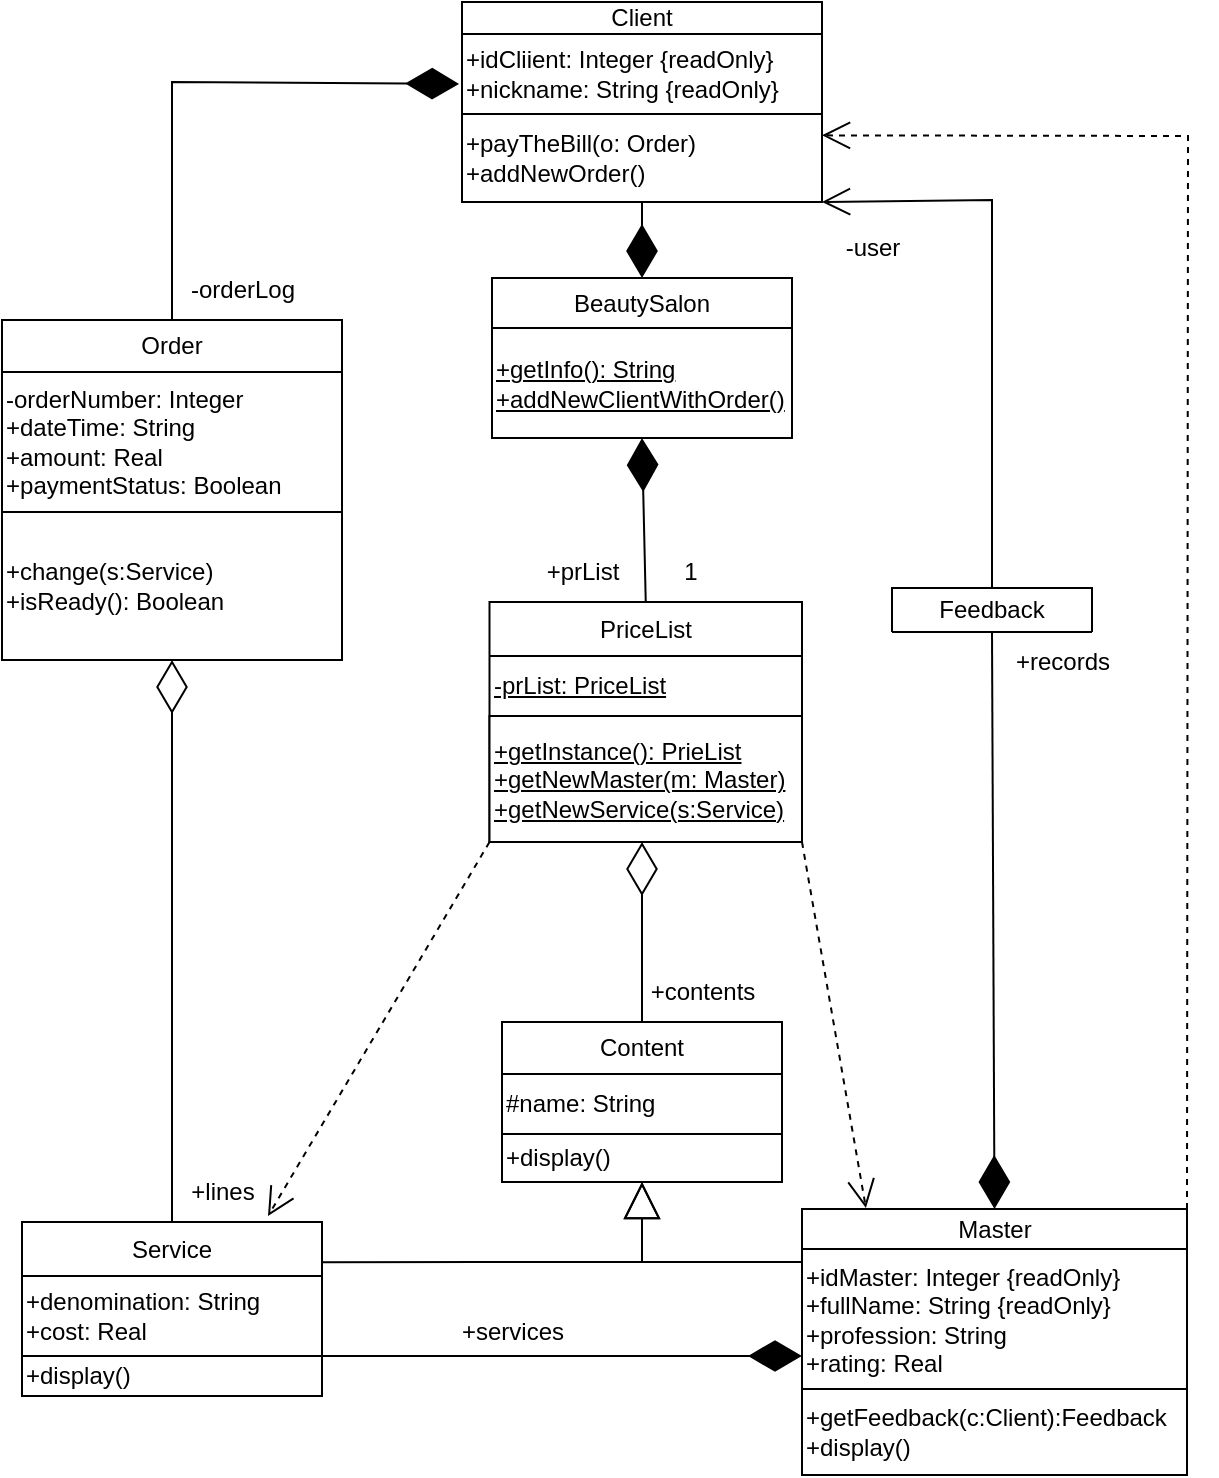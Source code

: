 <mxfile version="22.0.7" type="github">
  <diagram id="C5RBs43oDa-KdzZeNtuy" name="Page-1">
    <mxGraphModel dx="470" dy="240" grid="1" gridSize="10" guides="1" tooltips="1" connect="1" arrows="1" fold="1" page="1" pageScale="1" pageWidth="827" pageHeight="1169" math="0" shadow="0">
      <root>
        <mxCell id="WIyWlLk6GJQsqaUBKTNV-0" />
        <mxCell id="WIyWlLk6GJQsqaUBKTNV-1" parent="WIyWlLk6GJQsqaUBKTNV-0" />
        <mxCell id="WC2MRUz_Te2z9GJoH_zq-0" value="Order" style="swimlane;fontStyle=0;childLayout=stackLayout;horizontal=1;startSize=26;fillColor=none;horizontalStack=0;resizeParent=1;resizeParentMax=0;resizeLast=0;collapsible=1;marginBottom=0;whiteSpace=wrap;html=1;" parent="WIyWlLk6GJQsqaUBKTNV-1" vertex="1">
          <mxGeometry x="70" y="289" width="170" height="170" as="geometry">
            <mxRectangle x="470" y="233" width="70" height="30" as="alternateBounds" />
          </mxGeometry>
        </mxCell>
        <mxCell id="WC2MRUz_Te2z9GJoH_zq-1" value="&lt;div style=&quot;&quot;&gt;-orderN&lt;span style=&quot;background-color: initial;&quot;&gt;umber: Integer&lt;/span&gt;&lt;/div&gt;&lt;div style=&quot;&quot;&gt;&lt;div style=&quot;&quot;&gt;&lt;span style=&quot;background-color: initial;&quot;&gt;+dateTime: String&lt;/span&gt;&lt;/div&gt;&lt;span style=&quot;background-color: initial;&quot;&gt;&lt;div style=&quot;&quot;&gt;&lt;span style=&quot;background-color: initial;&quot;&gt;+amount: Real&lt;br&gt;+&lt;/span&gt;paymentStatus: Boolean&lt;/div&gt;&lt;/span&gt;&lt;/div&gt;" style="text;html=1;align=left;verticalAlign=middle;resizable=0;points=[];autosize=1;strokeColor=none;fillColor=none;" parent="WC2MRUz_Te2z9GJoH_zq-0" vertex="1">
          <mxGeometry y="26" width="170" height="70" as="geometry" />
        </mxCell>
        <mxCell id="WC2MRUz_Te2z9GJoH_zq-83" value="+change(s:Service)&lt;br&gt;+isReady(): Boolean" style="whiteSpace=wrap;html=1;align=left;" parent="WC2MRUz_Te2z9GJoH_zq-0" vertex="1">
          <mxGeometry y="96" width="170" height="74" as="geometry" />
        </mxCell>
        <mxCell id="WC2MRUz_Te2z9GJoH_zq-2" value="Service" style="swimlane;fontStyle=0;childLayout=stackLayout;horizontal=1;startSize=27;fillColor=none;horizontalStack=0;resizeParent=1;resizeParentMax=0;resizeLast=0;collapsible=1;marginBottom=0;whiteSpace=wrap;html=1;" parent="WIyWlLk6GJQsqaUBKTNV-1" vertex="1">
          <mxGeometry x="80" y="740" width="150" height="87" as="geometry" />
        </mxCell>
        <mxCell id="WC2MRUz_Te2z9GJoH_zq-3" value="+denomination: String&lt;br&gt;+cost: Real" style="text;html=1;align=left;verticalAlign=middle;resizable=0;points=[];autosize=1;strokeColor=none;fillColor=none;" parent="WC2MRUz_Te2z9GJoH_zq-2" vertex="1">
          <mxGeometry y="27" width="150" height="40" as="geometry" />
        </mxCell>
        <mxCell id="2a3KDhAAtPxG6KFBujEm-19" value="+display()" style="rounded=0;whiteSpace=wrap;html=1;align=left;" parent="WC2MRUz_Te2z9GJoH_zq-2" vertex="1">
          <mxGeometry y="67" width="150" height="20" as="geometry" />
        </mxCell>
        <mxCell id="WC2MRUz_Te2z9GJoH_zq-4" value="Master" style="swimlane;fontStyle=0;childLayout=stackLayout;horizontal=1;startSize=20;fillColor=none;horizontalStack=0;resizeParent=1;resizeParentMax=0;resizeLast=0;collapsible=1;marginBottom=0;whiteSpace=wrap;html=1;" parent="WIyWlLk6GJQsqaUBKTNV-1" vertex="1">
          <mxGeometry x="470" y="733.5" width="192.5" height="133" as="geometry">
            <mxRectangle x="320" y="363" width="80" height="52" as="alternateBounds" />
          </mxGeometry>
        </mxCell>
        <mxCell id="WC2MRUz_Te2z9GJoH_zq-5" value="+idMaster: Integer {readOnly}&lt;br&gt;+fullName: String {readOnly}&lt;br&gt;+profession: String&amp;nbsp;&lt;br&gt;+rating: Real&amp;nbsp;" style="text;html=1;align=left;verticalAlign=middle;resizable=0;points=[];autosize=1;strokeColor=none;fillColor=none;" parent="WC2MRUz_Te2z9GJoH_zq-4" vertex="1">
          <mxGeometry y="20" width="192.5" height="70" as="geometry" />
        </mxCell>
        <mxCell id="WC2MRUz_Te2z9GJoH_zq-85" value="+getFeedback(c:Client):Feedback&lt;br&gt;+display()" style="rounded=0;whiteSpace=wrap;html=1;align=left;" parent="WC2MRUz_Te2z9GJoH_zq-4" vertex="1">
          <mxGeometry y="90" width="192.5" height="43" as="geometry" />
        </mxCell>
        <mxCell id="WC2MRUz_Te2z9GJoH_zq-6" value="Client" style="swimlane;fontStyle=0;childLayout=stackLayout;horizontal=1;startSize=16;fillColor=none;horizontalStack=0;resizeParent=1;resizeParentMax=0;resizeLast=0;collapsible=1;marginBottom=0;whiteSpace=wrap;html=1;" parent="WIyWlLk6GJQsqaUBKTNV-1" vertex="1">
          <mxGeometry x="300" y="130" width="180" height="100" as="geometry">
            <mxRectangle x="317.5" y="177" width="70" height="30" as="alternateBounds" />
          </mxGeometry>
        </mxCell>
        <mxCell id="WC2MRUz_Te2z9GJoH_zq-25" value="+idCliient: Integer {readOnly}&lt;br&gt;+nickname: String {readOnly}" style="text;html=1;align=left;verticalAlign=middle;resizable=0;points=[];autosize=1;strokeColor=none;fillColor=none;" parent="WC2MRUz_Te2z9GJoH_zq-6" vertex="1">
          <mxGeometry y="16" width="180" height="40" as="geometry" />
        </mxCell>
        <mxCell id="WC2MRUz_Te2z9GJoH_zq-27" value="+payTheBill(o: Order)&lt;br&gt;+addNewOrder()" style="whiteSpace=wrap;html=1;align=left;" parent="WC2MRUz_Te2z9GJoH_zq-6" vertex="1">
          <mxGeometry y="56" width="180" height="44" as="geometry" />
        </mxCell>
        <mxCell id="WC2MRUz_Te2z9GJoH_zq-7" value="BeautySalon" style="swimlane;fontStyle=0;childLayout=stackLayout;horizontal=1;startSize=25;fillColor=none;horizontalStack=0;resizeParent=1;resizeParentMax=0;resizeLast=0;collapsible=1;marginBottom=0;whiteSpace=wrap;html=1;" parent="WIyWlLk6GJQsqaUBKTNV-1" vertex="1">
          <mxGeometry x="315" y="268" width="150" height="80" as="geometry" />
        </mxCell>
        <mxCell id="2a3KDhAAtPxG6KFBujEm-0" value="&lt;u&gt;+getInfo(): String&lt;br&gt;+addNewClientWithOrder()&lt;br&gt;&lt;/u&gt;" style="rounded=0;whiteSpace=wrap;html=1;align=left;" parent="WC2MRUz_Te2z9GJoH_zq-7" vertex="1">
          <mxGeometry y="25" width="150" height="55" as="geometry" />
        </mxCell>
        <mxCell id="WC2MRUz_Te2z9GJoH_zq-8" value="" style="endArrow=diamondThin;endFill=1;endSize=24;html=1;rounded=0;entryX=0.5;entryY=0;entryDx=0;entryDy=0;exitX=0.5;exitY=1;exitDx=0;exitDy=0;" parent="WIyWlLk6GJQsqaUBKTNV-1" source="WC2MRUz_Te2z9GJoH_zq-6" target="WC2MRUz_Te2z9GJoH_zq-7" edge="1">
          <mxGeometry width="160" relative="1" as="geometry">
            <mxPoint x="280" y="380" as="sourcePoint" />
            <mxPoint x="317.5" y="214" as="targetPoint" />
          </mxGeometry>
        </mxCell>
        <mxCell id="WC2MRUz_Te2z9GJoH_zq-10" value="Feedback" style="swimlane;fontStyle=0;childLayout=stackLayout;horizontal=1;startSize=32;fillColor=none;horizontalStack=0;resizeParent=1;resizeParentMax=0;resizeLast=0;collapsible=1;marginBottom=0;whiteSpace=wrap;html=1;" parent="WIyWlLk6GJQsqaUBKTNV-1" vertex="1">
          <mxGeometry x="515" y="423" width="100" height="22" as="geometry">
            <mxRectangle x="440" y="262" width="90" height="30" as="alternateBounds" />
          </mxGeometry>
        </mxCell>
        <mxCell id="WC2MRUz_Te2z9GJoH_zq-11" value="" style="endArrow=diamondThin;endFill=1;endSize=24;html=1;rounded=0;entryX=0.5;entryY=0;entryDx=0;entryDy=0;exitX=0.5;exitY=1;exitDx=0;exitDy=0;" parent="WIyWlLk6GJQsqaUBKTNV-1" source="WC2MRUz_Te2z9GJoH_zq-10" target="WC2MRUz_Te2z9GJoH_zq-4" edge="1">
          <mxGeometry width="160" relative="1" as="geometry">
            <mxPoint x="450" y="389.5" as="sourcePoint" />
            <mxPoint x="460" y="419.5" as="targetPoint" />
          </mxGeometry>
        </mxCell>
        <mxCell id="WC2MRUz_Te2z9GJoH_zq-12" value="" style="endArrow=diamondThin;endFill=1;endSize=24;html=1;rounded=0;exitX=0.5;exitY=0;exitDx=0;exitDy=0;entryX=-0.008;entryY=0.624;entryDx=0;entryDy=0;entryPerimeter=0;" parent="WIyWlLk6GJQsqaUBKTNV-1" source="WC2MRUz_Te2z9GJoH_zq-0" target="WC2MRUz_Te2z9GJoH_zq-25" edge="1">
          <mxGeometry width="160" relative="1" as="geometry">
            <mxPoint x="427.5" y="244" as="sourcePoint" />
            <mxPoint x="210" y="180" as="targetPoint" />
            <Array as="points">
              <mxPoint x="155" y="170" />
            </Array>
          </mxGeometry>
        </mxCell>
        <mxCell id="WC2MRUz_Te2z9GJoH_zq-13" value="PriceList" style="swimlane;fontStyle=0;childLayout=stackLayout;horizontal=1;startSize=27;fillColor=none;horizontalStack=0;resizeParent=1;resizeParentMax=0;resizeLast=0;collapsible=1;marginBottom=0;whiteSpace=wrap;html=1;" parent="WIyWlLk6GJQsqaUBKTNV-1" vertex="1">
          <mxGeometry x="313.75" y="430" width="156.25" height="120" as="geometry" />
        </mxCell>
        <mxCell id="2a3KDhAAtPxG6KFBujEm-33" value="&lt;div style=&quot;&quot;&gt;&lt;span style=&quot;background-color: initial;&quot;&gt;&lt;u&gt;-prList: PriceList&lt;/u&gt;&lt;/span&gt;&lt;/div&gt;" style="text;html=1;align=left;verticalAlign=middle;resizable=0;points=[];autosize=1;strokeColor=none;fillColor=none;" parent="WC2MRUz_Te2z9GJoH_zq-13" vertex="1">
          <mxGeometry y="27" width="156.25" height="30" as="geometry" />
        </mxCell>
        <mxCell id="2a3KDhAAtPxG6KFBujEm-34" value="&lt;div&gt;&lt;u&gt;+getInstance(): PrieList&lt;/u&gt;&lt;/div&gt;&lt;div&gt;&lt;u&gt;+getNewMaster(m: Master)&lt;/u&gt;&lt;/div&gt;&lt;div&gt;&lt;u&gt;+getNewService(s:Service)&lt;br&gt;&lt;/u&gt;&lt;/div&gt;" style="rounded=0;whiteSpace=wrap;html=1;align=left;" parent="WC2MRUz_Te2z9GJoH_zq-13" vertex="1">
          <mxGeometry y="57" width="156.25" height="63" as="geometry" />
        </mxCell>
        <mxCell id="WC2MRUz_Te2z9GJoH_zq-14" value="" style="endArrow=diamondThin;endFill=1;endSize=24;html=1;rounded=0;exitX=0.5;exitY=0;exitDx=0;exitDy=0;entryX=0.5;entryY=1;entryDx=0;entryDy=0;" parent="WIyWlLk6GJQsqaUBKTNV-1" source="WC2MRUz_Te2z9GJoH_zq-13" target="WC2MRUz_Te2z9GJoH_zq-7" edge="1">
          <mxGeometry width="160" relative="1" as="geometry">
            <mxPoint x="445" y="469" as="sourcePoint" />
            <mxPoint x="392" y="380" as="targetPoint" />
          </mxGeometry>
        </mxCell>
        <mxCell id="WC2MRUz_Te2z9GJoH_zq-17" value="" style="endArrow=diamondThin;endFill=0;endSize=24;html=1;rounded=0;exitX=0.5;exitY=0;exitDx=0;exitDy=0;entryX=0.5;entryY=1;entryDx=0;entryDy=0;" parent="WIyWlLk6GJQsqaUBKTNV-1" source="WC2MRUz_Te2z9GJoH_zq-2" target="WC2MRUz_Te2z9GJoH_zq-0" edge="1">
          <mxGeometry width="160" relative="1" as="geometry">
            <mxPoint x="110" y="402.5" as="sourcePoint" />
            <mxPoint x="200" y="510" as="targetPoint" />
          </mxGeometry>
        </mxCell>
        <mxCell id="WC2MRUz_Te2z9GJoH_zq-19" value="" style="endArrow=diamondThin;endFill=1;endSize=24;html=1;rounded=0;exitX=1;exitY=0;exitDx=0;exitDy=0;entryX=1;entryY=0.9;entryDx=0;entryDy=0;entryPerimeter=0;" parent="WIyWlLk6GJQsqaUBKTNV-1" source="2a3KDhAAtPxG6KFBujEm-19" edge="1">
          <mxGeometry width="160" relative="1" as="geometry">
            <mxPoint x="402.5" y="462" as="sourcePoint" />
            <mxPoint x="470" y="807" as="targetPoint" />
          </mxGeometry>
        </mxCell>
        <mxCell id="WC2MRUz_Te2z9GJoH_zq-21" value="-user" style="text;html=1;align=center;verticalAlign=middle;resizable=0;points=[];autosize=1;strokeColor=none;fillColor=none;" parent="WIyWlLk6GJQsqaUBKTNV-1" vertex="1">
          <mxGeometry x="480" y="238" width="50" height="30" as="geometry" />
        </mxCell>
        <mxCell id="WC2MRUz_Te2z9GJoH_zq-22" value="+records" style="text;html=1;align=center;verticalAlign=middle;resizable=0;points=[];autosize=1;strokeColor=none;fillColor=none;" parent="WIyWlLk6GJQsqaUBKTNV-1" vertex="1">
          <mxGeometry x="565" y="445" width="70" height="30" as="geometry" />
        </mxCell>
        <mxCell id="WC2MRUz_Te2z9GJoH_zq-23" value="-orderLog" style="text;html=1;align=center;verticalAlign=middle;resizable=0;points=[];autosize=1;strokeColor=none;fillColor=none;" parent="WIyWlLk6GJQsqaUBKTNV-1" vertex="1">
          <mxGeometry x="150" y="259" width="80" height="30" as="geometry" />
        </mxCell>
        <mxCell id="WC2MRUz_Te2z9GJoH_zq-24" value="+lines" style="text;html=1;align=center;verticalAlign=middle;resizable=0;points=[];autosize=1;strokeColor=none;fillColor=none;" parent="WIyWlLk6GJQsqaUBKTNV-1" vertex="1">
          <mxGeometry x="150" y="710" width="60" height="30" as="geometry" />
        </mxCell>
        <mxCell id="2a3KDhAAtPxG6KFBujEm-1" value="Content" style="swimlane;fontStyle=0;childLayout=stackLayout;horizontal=1;startSize=26;fillColor=none;horizontalStack=0;resizeParent=1;resizeParentMax=0;resizeLast=0;collapsible=1;marginBottom=0;whiteSpace=wrap;html=1;" parent="WIyWlLk6GJQsqaUBKTNV-1" vertex="1">
          <mxGeometry x="320" y="640" width="140" height="80" as="geometry" />
        </mxCell>
        <mxCell id="2a3KDhAAtPxG6KFBujEm-22" value="#name: String" style="text;html=1;align=left;verticalAlign=middle;resizable=0;points=[];autosize=1;strokeColor=none;fillColor=none;" parent="2a3KDhAAtPxG6KFBujEm-1" vertex="1">
          <mxGeometry y="26" width="140" height="30" as="geometry" />
        </mxCell>
        <mxCell id="2a3KDhAAtPxG6KFBujEm-23" value="+display()" style="rounded=0;whiteSpace=wrap;html=1;align=left;" parent="2a3KDhAAtPxG6KFBujEm-1" vertex="1">
          <mxGeometry y="56" width="140" height="24" as="geometry" />
        </mxCell>
        <mxCell id="2a3KDhAAtPxG6KFBujEm-11" value="" style="endArrow=diamondThin;endFill=0;endSize=24;html=1;rounded=0;exitX=0.5;exitY=0;exitDx=0;exitDy=0;" parent="WIyWlLk6GJQsqaUBKTNV-1" source="2a3KDhAAtPxG6KFBujEm-1" edge="1">
          <mxGeometry width="160" relative="1" as="geometry">
            <mxPoint x="250" y="449.5" as="sourcePoint" />
            <mxPoint x="390" y="550" as="targetPoint" />
          </mxGeometry>
        </mxCell>
        <mxCell id="2a3KDhAAtPxG6KFBujEm-13" value="" style="endArrow=block;endSize=16;endFill=0;html=1;rounded=0;entryX=0.5;entryY=1;entryDx=0;entryDy=0;exitX=0.998;exitY=0.232;exitDx=0;exitDy=0;exitPerimeter=0;" parent="WIyWlLk6GJQsqaUBKTNV-1" source="WC2MRUz_Te2z9GJoH_zq-2" target="2a3KDhAAtPxG6KFBujEm-23" edge="1">
          <mxGeometry width="160" relative="1" as="geometry">
            <mxPoint x="300" y="770" as="sourcePoint" />
            <mxPoint x="390" y="740.0" as="targetPoint" />
            <Array as="points">
              <mxPoint x="310" y="760" />
              <mxPoint x="390" y="760" />
            </Array>
          </mxGeometry>
        </mxCell>
        <mxCell id="2a3KDhAAtPxG6KFBujEm-16" value="" style="endArrow=block;endSize=16;endFill=0;html=1;rounded=0;entryX=0.5;entryY=1;entryDx=0;entryDy=0;" parent="WIyWlLk6GJQsqaUBKTNV-1" target="2a3KDhAAtPxG6KFBujEm-23" edge="1">
          <mxGeometry width="160" relative="1" as="geometry">
            <mxPoint x="470" y="760" as="sourcePoint" />
            <mxPoint x="390" y="740.0" as="targetPoint" />
            <Array as="points">
              <mxPoint x="460" y="760" />
              <mxPoint x="390" y="760" />
            </Array>
          </mxGeometry>
        </mxCell>
        <mxCell id="2a3KDhAAtPxG6KFBujEm-17" value="1" style="text;html=1;align=center;verticalAlign=middle;resizable=0;points=[];autosize=1;strokeColor=none;fillColor=none;" parent="WIyWlLk6GJQsqaUBKTNV-1" vertex="1">
          <mxGeometry x="399" y="400" width="30" height="30" as="geometry" />
        </mxCell>
        <mxCell id="S45QrrYa-EGeYetaI3DC-0" value="+contents" style="text;html=1;align=center;verticalAlign=middle;resizable=0;points=[];autosize=1;strokeColor=none;fillColor=none;" parent="WIyWlLk6GJQsqaUBKTNV-1" vertex="1">
          <mxGeometry x="380" y="610" width="80" height="30" as="geometry" />
        </mxCell>
        <mxCell id="S45QrrYa-EGeYetaI3DC-4" value="+services" style="text;html=1;align=center;verticalAlign=middle;resizable=0;points=[];autosize=1;strokeColor=none;fillColor=none;" parent="WIyWlLk6GJQsqaUBKTNV-1" vertex="1">
          <mxGeometry x="290" y="780" width="70" height="30" as="geometry" />
        </mxCell>
        <mxCell id="nuktzPboeg_UsTBvsRHf-0" value="" style="endArrow=open;endSize=12;dashed=1;html=1;rounded=0;exitX=1;exitY=1;exitDx=0;exitDy=0;entryX=0.166;entryY=-0.004;entryDx=0;entryDy=0;entryPerimeter=0;" parent="WIyWlLk6GJQsqaUBKTNV-1" source="2a3KDhAAtPxG6KFBujEm-34" target="WC2MRUz_Te2z9GJoH_zq-4" edge="1">
          <mxGeometry width="160" relative="1" as="geometry">
            <mxPoint y="533" as="sourcePoint" />
            <mxPoint x="160" y="533" as="targetPoint" />
          </mxGeometry>
        </mxCell>
        <mxCell id="nuktzPboeg_UsTBvsRHf-1" value="" style="endArrow=open;endSize=12;dashed=1;html=1;rounded=0;exitX=0;exitY=1;exitDx=0;exitDy=0;entryX=0.82;entryY=-0.034;entryDx=0;entryDy=0;entryPerimeter=0;" parent="WIyWlLk6GJQsqaUBKTNV-1" source="WC2MRUz_Te2z9GJoH_zq-13" target="WC2MRUz_Te2z9GJoH_zq-2" edge="1">
          <mxGeometry width="160" relative="1" as="geometry">
            <mxPoint x="300" y="539.5" as="sourcePoint" />
            <mxPoint x="170" y="543" as="targetPoint" />
          </mxGeometry>
        </mxCell>
        <mxCell id="nuktzPboeg_UsTBvsRHf-3" value="" style="endArrow=open;endFill=1;endSize=12;html=1;rounded=0;exitX=0.5;exitY=0;exitDx=0;exitDy=0;" parent="WIyWlLk6GJQsqaUBKTNV-1" source="WC2MRUz_Te2z9GJoH_zq-10" edge="1">
          <mxGeometry width="160" relative="1" as="geometry">
            <mxPoint x="330" y="610" as="sourcePoint" />
            <mxPoint x="480" y="230" as="targetPoint" />
            <Array as="points">
              <mxPoint x="565" y="229" />
            </Array>
          </mxGeometry>
        </mxCell>
        <mxCell id="nuktzPboeg_UsTBvsRHf-6" value="" style="endArrow=open;endSize=12;dashed=1;html=1;rounded=0;exitX=1;exitY=0;exitDx=0;exitDy=0;entryX=1;entryY=0.442;entryDx=0;entryDy=0;entryPerimeter=0;" parent="WIyWlLk6GJQsqaUBKTNV-1" source="WC2MRUz_Te2z9GJoH_zq-4" edge="1">
          <mxGeometry width="160" relative="1" as="geometry">
            <mxPoint x="642.572" y="695.303" as="sourcePoint" />
            <mxPoint x="480" y="196.68" as="targetPoint" />
            <Array as="points">
              <mxPoint x="663" y="197" />
            </Array>
          </mxGeometry>
        </mxCell>
        <mxCell id="nuktzPboeg_UsTBvsRHf-7" value="&lt;div&gt;+prList&lt;/div&gt;" style="text;html=1;align=center;verticalAlign=middle;resizable=0;points=[];autosize=1;strokeColor=none;fillColor=none;" parent="WIyWlLk6GJQsqaUBKTNV-1" vertex="1">
          <mxGeometry x="330" y="400" width="60" height="30" as="geometry" />
        </mxCell>
      </root>
    </mxGraphModel>
  </diagram>
</mxfile>

